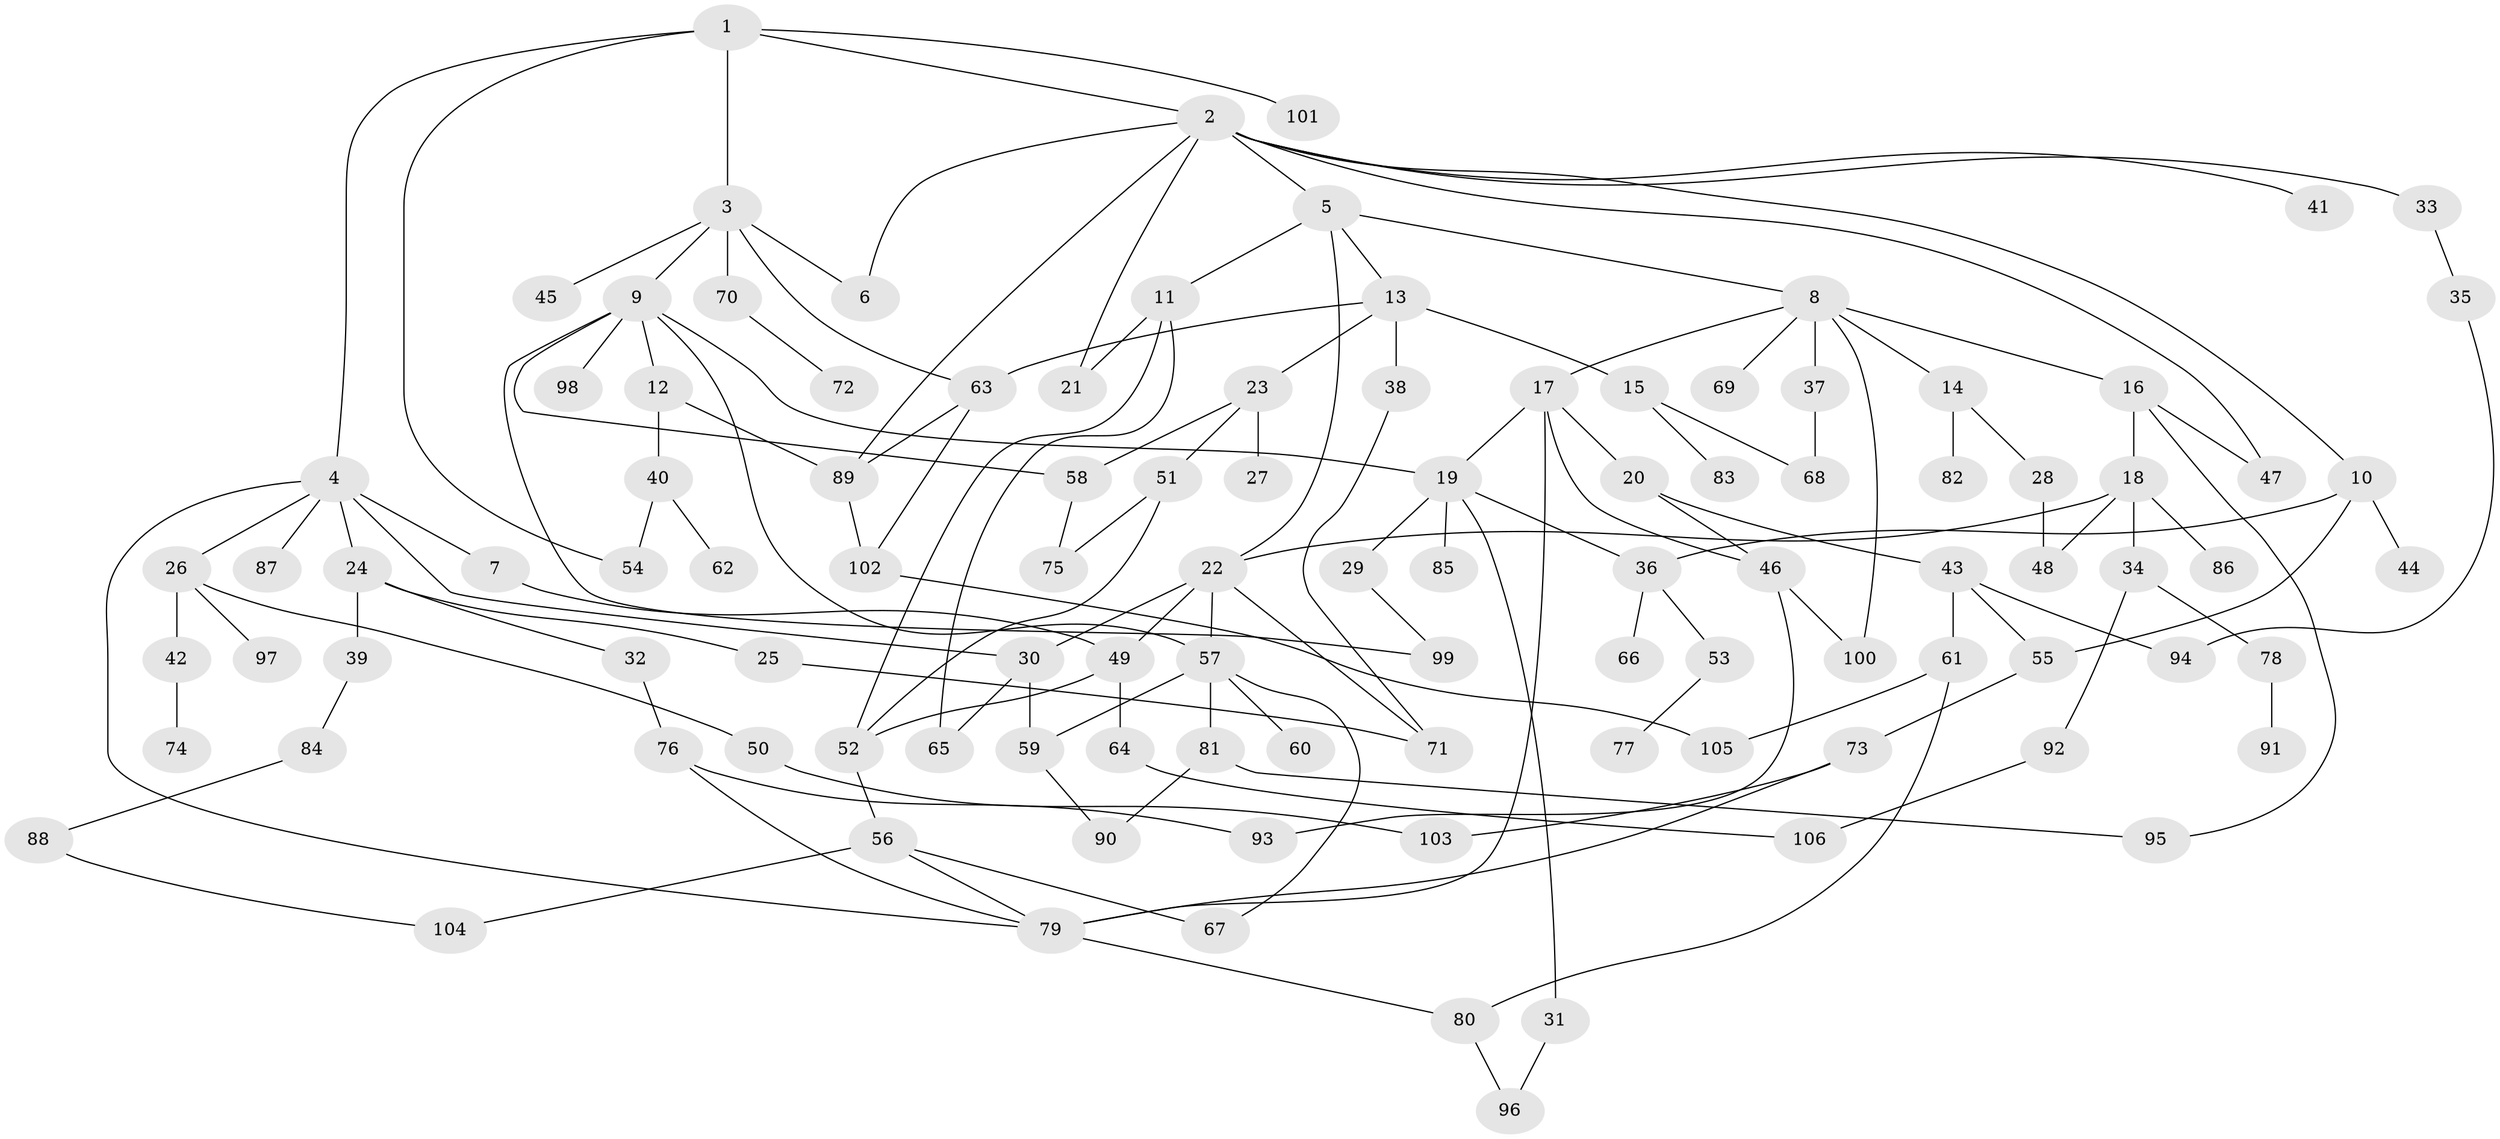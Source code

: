 // coarse degree distribution, {1: 0.33962264150943394, 4: 0.07547169811320754, 5: 0.07547169811320754, 2: 0.33962264150943394, 7: 0.07547169811320754, 8: 0.03773584905660377, 12: 0.018867924528301886, 3: 0.03773584905660377}
// Generated by graph-tools (version 1.1) at 2025/45/03/04/25 21:45:02]
// undirected, 106 vertices, 148 edges
graph export_dot {
graph [start="1"]
  node [color=gray90,style=filled];
  1;
  2;
  3;
  4;
  5;
  6;
  7;
  8;
  9;
  10;
  11;
  12;
  13;
  14;
  15;
  16;
  17;
  18;
  19;
  20;
  21;
  22;
  23;
  24;
  25;
  26;
  27;
  28;
  29;
  30;
  31;
  32;
  33;
  34;
  35;
  36;
  37;
  38;
  39;
  40;
  41;
  42;
  43;
  44;
  45;
  46;
  47;
  48;
  49;
  50;
  51;
  52;
  53;
  54;
  55;
  56;
  57;
  58;
  59;
  60;
  61;
  62;
  63;
  64;
  65;
  66;
  67;
  68;
  69;
  70;
  71;
  72;
  73;
  74;
  75;
  76;
  77;
  78;
  79;
  80;
  81;
  82;
  83;
  84;
  85;
  86;
  87;
  88;
  89;
  90;
  91;
  92;
  93;
  94;
  95;
  96;
  97;
  98;
  99;
  100;
  101;
  102;
  103;
  104;
  105;
  106;
  1 -- 2;
  1 -- 3;
  1 -- 4;
  1 -- 54;
  1 -- 101;
  2 -- 5;
  2 -- 10;
  2 -- 21;
  2 -- 33;
  2 -- 41;
  2 -- 47;
  2 -- 89;
  2 -- 6;
  3 -- 6;
  3 -- 9;
  3 -- 45;
  3 -- 70;
  3 -- 63;
  4 -- 7;
  4 -- 24;
  4 -- 26;
  4 -- 30;
  4 -- 87;
  4 -- 79;
  5 -- 8;
  5 -- 11;
  5 -- 13;
  5 -- 22;
  7 -- 49;
  8 -- 14;
  8 -- 16;
  8 -- 17;
  8 -- 37;
  8 -- 69;
  8 -- 100;
  9 -- 12;
  9 -- 57;
  9 -- 58;
  9 -- 98;
  9 -- 99;
  9 -- 19;
  10 -- 44;
  10 -- 55;
  10 -- 36;
  11 -- 52;
  11 -- 21;
  11 -- 65;
  12 -- 40;
  12 -- 89;
  13 -- 15;
  13 -- 23;
  13 -- 38;
  13 -- 63;
  14 -- 28;
  14 -- 82;
  15 -- 83;
  15 -- 68;
  16 -- 18;
  16 -- 95;
  16 -- 47;
  17 -- 19;
  17 -- 20;
  17 -- 46;
  17 -- 79;
  18 -- 22;
  18 -- 34;
  18 -- 48;
  18 -- 86;
  19 -- 29;
  19 -- 31;
  19 -- 36;
  19 -- 85;
  20 -- 43;
  20 -- 46;
  22 -- 71;
  22 -- 57;
  22 -- 30;
  22 -- 49;
  23 -- 27;
  23 -- 51;
  23 -- 58;
  24 -- 25;
  24 -- 32;
  24 -- 39;
  25 -- 71;
  26 -- 42;
  26 -- 50;
  26 -- 97;
  28 -- 48;
  29 -- 99;
  30 -- 65;
  30 -- 59;
  31 -- 96;
  32 -- 76;
  33 -- 35;
  34 -- 78;
  34 -- 92;
  35 -- 94;
  36 -- 53;
  36 -- 66;
  37 -- 68;
  38 -- 71;
  39 -- 84;
  40 -- 62;
  40 -- 54;
  42 -- 74;
  43 -- 55;
  43 -- 61;
  43 -- 94;
  46 -- 100;
  46 -- 93;
  49 -- 64;
  49 -- 52;
  50 -- 103;
  51 -- 52;
  51 -- 75;
  52 -- 56;
  53 -- 77;
  55 -- 73;
  56 -- 67;
  56 -- 104;
  56 -- 79;
  57 -- 59;
  57 -- 60;
  57 -- 81;
  57 -- 67;
  58 -- 75;
  59 -- 90;
  61 -- 105;
  61 -- 80;
  63 -- 102;
  63 -- 89;
  64 -- 106;
  70 -- 72;
  73 -- 79;
  73 -- 103;
  76 -- 79;
  76 -- 93;
  78 -- 91;
  79 -- 80;
  80 -- 96;
  81 -- 90;
  81 -- 95;
  84 -- 88;
  88 -- 104;
  89 -- 102;
  92 -- 106;
  102 -- 105;
}
